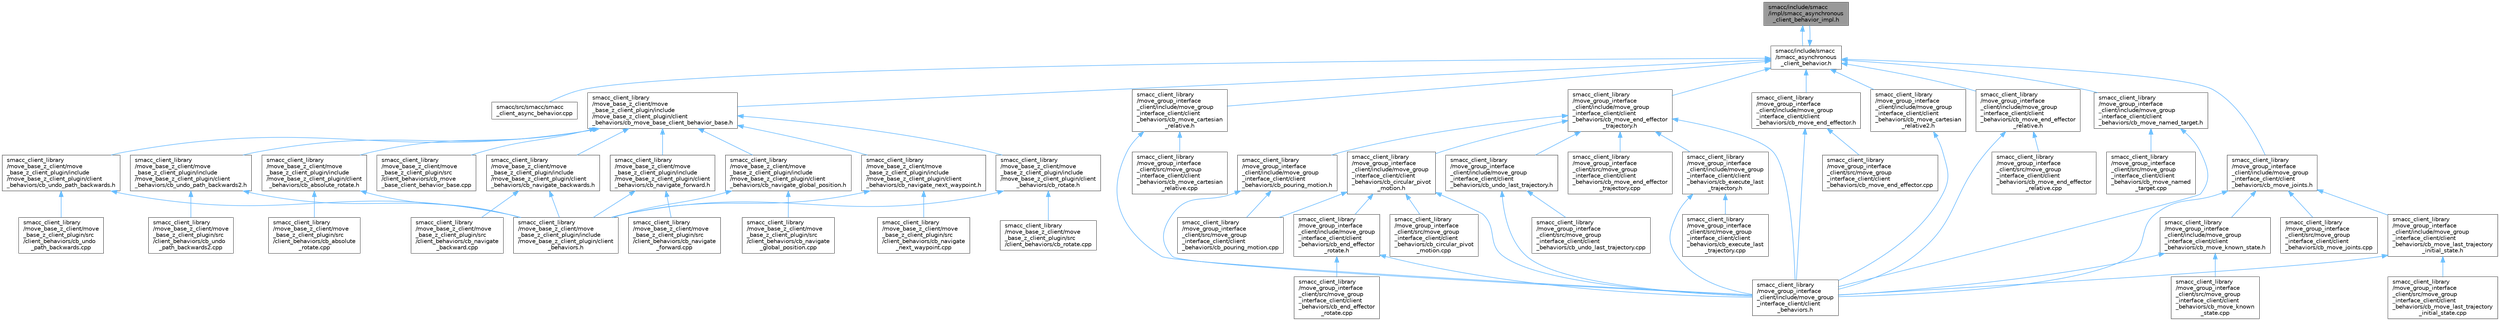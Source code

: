 digraph "smacc/include/smacc/impl/smacc_asynchronous_client_behavior_impl.h"
{
 // LATEX_PDF_SIZE
  bgcolor="transparent";
  edge [fontname=Helvetica,fontsize=10,labelfontname=Helvetica,labelfontsize=10];
  node [fontname=Helvetica,fontsize=10,shape=box,height=0.2,width=0.4];
  Node1 [label="smacc/include/smacc\l/impl/smacc_asynchronous\l_client_behavior_impl.h",height=0.2,width=0.4,color="gray40", fillcolor="grey60", style="filled", fontcolor="black",tooltip=" "];
  Node1 -> Node2 [dir="back",color="steelblue1",style="solid"];
  Node2 [label="smacc/include/smacc\l/smacc_asynchronous\l_client_behavior.h",height=0.2,width=0.4,color="grey40", fillcolor="white", style="filled",URL="$smacc__asynchronous__client__behavior_8h.html",tooltip=" "];
  Node2 -> Node1 [dir="back",color="steelblue1",style="solid"];
  Node2 -> Node3 [dir="back",color="steelblue1",style="solid"];
  Node3 [label="smacc/src/smacc/smacc\l_client_async_behavior.cpp",height=0.2,width=0.4,color="grey40", fillcolor="white", style="filled",URL="$smacc__client__async__behavior_8cpp.html",tooltip=" "];
  Node2 -> Node4 [dir="back",color="steelblue1",style="solid"];
  Node4 [label="smacc_client_library\l/move_base_z_client/move\l_base_z_client_plugin/include\l/move_base_z_client_plugin/client\l_behaviors/cb_move_base_client_behavior_base.h",height=0.2,width=0.4,color="grey40", fillcolor="white", style="filled",URL="$cb__move__base__client__behavior__base_8h.html",tooltip=" "];
  Node4 -> Node5 [dir="back",color="steelblue1",style="solid"];
  Node5 [label="smacc_client_library\l/move_base_z_client/move\l_base_z_client_plugin/include\l/move_base_z_client_plugin/client\l_behaviors/cb_absolute_rotate.h",height=0.2,width=0.4,color="grey40", fillcolor="white", style="filled",URL="$cb__absolute__rotate_8h.html",tooltip=" "];
  Node5 -> Node6 [dir="back",color="steelblue1",style="solid"];
  Node6 [label="smacc_client_library\l/move_base_z_client/move\l_base_z_client_plugin/include\l/move_base_z_client_plugin/client\l_behaviors.h",height=0.2,width=0.4,color="grey40", fillcolor="white", style="filled",URL="$move__base__z__client_2move__base__z__client__plugin_2include_2move__base__z__client__plugin_2client__behaviors_8h.html",tooltip=" "];
  Node5 -> Node7 [dir="back",color="steelblue1",style="solid"];
  Node7 [label="smacc_client_library\l/move_base_z_client/move\l_base_z_client_plugin/src\l/client_behaviors/cb_absolute\l_rotate.cpp",height=0.2,width=0.4,color="grey40", fillcolor="white", style="filled",URL="$cb__absolute__rotate_8cpp.html",tooltip=" "];
  Node4 -> Node8 [dir="back",color="steelblue1",style="solid"];
  Node8 [label="smacc_client_library\l/move_base_z_client/move\l_base_z_client_plugin/include\l/move_base_z_client_plugin/client\l_behaviors/cb_navigate_backwards.h",height=0.2,width=0.4,color="grey40", fillcolor="white", style="filled",URL="$cb__navigate__backwards_8h.html",tooltip=" "];
  Node8 -> Node6 [dir="back",color="steelblue1",style="solid"];
  Node8 -> Node9 [dir="back",color="steelblue1",style="solid"];
  Node9 [label="smacc_client_library\l/move_base_z_client/move\l_base_z_client_plugin/src\l/client_behaviors/cb_navigate\l_backward.cpp",height=0.2,width=0.4,color="grey40", fillcolor="white", style="filled",URL="$cb__navigate__backward_8cpp.html",tooltip=" "];
  Node4 -> Node10 [dir="back",color="steelblue1",style="solid"];
  Node10 [label="smacc_client_library\l/move_base_z_client/move\l_base_z_client_plugin/include\l/move_base_z_client_plugin/client\l_behaviors/cb_navigate_forward.h",height=0.2,width=0.4,color="grey40", fillcolor="white", style="filled",URL="$cb__navigate__forward_8h.html",tooltip=" "];
  Node10 -> Node6 [dir="back",color="steelblue1",style="solid"];
  Node10 -> Node11 [dir="back",color="steelblue1",style="solid"];
  Node11 [label="smacc_client_library\l/move_base_z_client/move\l_base_z_client_plugin/src\l/client_behaviors/cb_navigate\l_forward.cpp",height=0.2,width=0.4,color="grey40", fillcolor="white", style="filled",URL="$cb__navigate__forward_8cpp.html",tooltip=" "];
  Node4 -> Node12 [dir="back",color="steelblue1",style="solid"];
  Node12 [label="smacc_client_library\l/move_base_z_client/move\l_base_z_client_plugin/include\l/move_base_z_client_plugin/client\l_behaviors/cb_navigate_global_position.h",height=0.2,width=0.4,color="grey40", fillcolor="white", style="filled",URL="$cb__navigate__global__position_8h.html",tooltip=" "];
  Node12 -> Node6 [dir="back",color="steelblue1",style="solid"];
  Node12 -> Node13 [dir="back",color="steelblue1",style="solid"];
  Node13 [label="smacc_client_library\l/move_base_z_client/move\l_base_z_client_plugin/src\l/client_behaviors/cb_navigate\l_global_position.cpp",height=0.2,width=0.4,color="grey40", fillcolor="white", style="filled",URL="$cb__navigate__global__position_8cpp.html",tooltip=" "];
  Node4 -> Node14 [dir="back",color="steelblue1",style="solid"];
  Node14 [label="smacc_client_library\l/move_base_z_client/move\l_base_z_client_plugin/include\l/move_base_z_client_plugin/client\l_behaviors/cb_navigate_next_waypoint.h",height=0.2,width=0.4,color="grey40", fillcolor="white", style="filled",URL="$cb__navigate__next__waypoint_8h.html",tooltip=" "];
  Node14 -> Node6 [dir="back",color="steelblue1",style="solid"];
  Node14 -> Node15 [dir="back",color="steelblue1",style="solid"];
  Node15 [label="smacc_client_library\l/move_base_z_client/move\l_base_z_client_plugin/src\l/client_behaviors/cb_navigate\l_next_waypoint.cpp",height=0.2,width=0.4,color="grey40", fillcolor="white", style="filled",URL="$cb__navigate__next__waypoint_8cpp.html",tooltip=" "];
  Node4 -> Node16 [dir="back",color="steelblue1",style="solid"];
  Node16 [label="smacc_client_library\l/move_base_z_client/move\l_base_z_client_plugin/include\l/move_base_z_client_plugin/client\l_behaviors/cb_rotate.h",height=0.2,width=0.4,color="grey40", fillcolor="white", style="filled",URL="$cb__rotate_8h.html",tooltip=" "];
  Node16 -> Node6 [dir="back",color="steelblue1",style="solid"];
  Node16 -> Node17 [dir="back",color="steelblue1",style="solid"];
  Node17 [label="smacc_client_library\l/move_base_z_client/move\l_base_z_client_plugin/src\l/client_behaviors/cb_rotate.cpp",height=0.2,width=0.4,color="grey40", fillcolor="white", style="filled",URL="$cb__rotate_8cpp.html",tooltip=" "];
  Node4 -> Node18 [dir="back",color="steelblue1",style="solid"];
  Node18 [label="smacc_client_library\l/move_base_z_client/move\l_base_z_client_plugin/include\l/move_base_z_client_plugin/client\l_behaviors/cb_undo_path_backwards.h",height=0.2,width=0.4,color="grey40", fillcolor="white", style="filled",URL="$cb__undo__path__backwards_8h.html",tooltip=" "];
  Node18 -> Node6 [dir="back",color="steelblue1",style="solid"];
  Node18 -> Node19 [dir="back",color="steelblue1",style="solid"];
  Node19 [label="smacc_client_library\l/move_base_z_client/move\l_base_z_client_plugin/src\l/client_behaviors/cb_undo\l_path_backwards.cpp",height=0.2,width=0.4,color="grey40", fillcolor="white", style="filled",URL="$cb__undo__path__backwards_8cpp.html",tooltip=" "];
  Node4 -> Node20 [dir="back",color="steelblue1",style="solid"];
  Node20 [label="smacc_client_library\l/move_base_z_client/move\l_base_z_client_plugin/include\l/move_base_z_client_plugin/client\l_behaviors/cb_undo_path_backwards2.h",height=0.2,width=0.4,color="grey40", fillcolor="white", style="filled",URL="$cb__undo__path__backwards2_8h.html",tooltip=" "];
  Node20 -> Node6 [dir="back",color="steelblue1",style="solid"];
  Node20 -> Node21 [dir="back",color="steelblue1",style="solid"];
  Node21 [label="smacc_client_library\l/move_base_z_client/move\l_base_z_client_plugin/src\l/client_behaviors/cb_undo\l_path_backwards2.cpp",height=0.2,width=0.4,color="grey40", fillcolor="white", style="filled",URL="$cb__undo__path__backwards2_8cpp.html",tooltip=" "];
  Node4 -> Node22 [dir="back",color="steelblue1",style="solid"];
  Node22 [label="smacc_client_library\l/move_base_z_client/move\l_base_z_client_plugin/src\l/client_behaviors/cb_move\l_base_client_behavior_base.cpp",height=0.2,width=0.4,color="grey40", fillcolor="white", style="filled",URL="$cb__move__base__client__behavior__base_8cpp.html",tooltip=" "];
  Node2 -> Node23 [dir="back",color="steelblue1",style="solid"];
  Node23 [label="smacc_client_library\l/move_group_interface\l_client/include/move_group\l_interface_client/client\l_behaviors/cb_move_cartesian\l_relative.h",height=0.2,width=0.4,color="grey40", fillcolor="white", style="filled",URL="$cb__move__cartesian__relative_8h.html",tooltip=" "];
  Node23 -> Node24 [dir="back",color="steelblue1",style="solid"];
  Node24 [label="smacc_client_library\l/move_group_interface\l_client/include/move_group\l_interface_client/client\l_behaviors.h",height=0.2,width=0.4,color="grey40", fillcolor="white", style="filled",URL="$move__group__interface__client_2include_2move__group__interface__client_2client__behaviors_8h.html",tooltip=" "];
  Node23 -> Node25 [dir="back",color="steelblue1",style="solid"];
  Node25 [label="smacc_client_library\l/move_group_interface\l_client/src/move_group\l_interface_client/client\l_behaviors/cb_move_cartesian\l_relative.cpp",height=0.2,width=0.4,color="grey40", fillcolor="white", style="filled",URL="$cb__move__cartesian__relative_8cpp.html",tooltip=" "];
  Node2 -> Node26 [dir="back",color="steelblue1",style="solid"];
  Node26 [label="smacc_client_library\l/move_group_interface\l_client/include/move_group\l_interface_client/client\l_behaviors/cb_move_cartesian\l_relative2.h",height=0.2,width=0.4,color="grey40", fillcolor="white", style="filled",URL="$cb__move__cartesian__relative2_8h.html",tooltip=" "];
  Node26 -> Node24 [dir="back",color="steelblue1",style="solid"];
  Node2 -> Node27 [dir="back",color="steelblue1",style="solid"];
  Node27 [label="smacc_client_library\l/move_group_interface\l_client/include/move_group\l_interface_client/client\l_behaviors/cb_move_end_effector.h",height=0.2,width=0.4,color="grey40", fillcolor="white", style="filled",URL="$cb__move__end__effector_8h.html",tooltip=" "];
  Node27 -> Node24 [dir="back",color="steelblue1",style="solid"];
  Node27 -> Node28 [dir="back",color="steelblue1",style="solid"];
  Node28 [label="smacc_client_library\l/move_group_interface\l_client/src/move_group\l_interface_client/client\l_behaviors/cb_move_end_effector.cpp",height=0.2,width=0.4,color="grey40", fillcolor="white", style="filled",URL="$cb__move__end__effector_8cpp.html",tooltip=" "];
  Node2 -> Node29 [dir="back",color="steelblue1",style="solid"];
  Node29 [label="smacc_client_library\l/move_group_interface\l_client/include/move_group\l_interface_client/client\l_behaviors/cb_move_end_effector\l_relative.h",height=0.2,width=0.4,color="grey40", fillcolor="white", style="filled",URL="$cb__move__end__effector__relative_8h.html",tooltip=" "];
  Node29 -> Node24 [dir="back",color="steelblue1",style="solid"];
  Node29 -> Node30 [dir="back",color="steelblue1",style="solid"];
  Node30 [label="smacc_client_library\l/move_group_interface\l_client/src/move_group\l_interface_client/client\l_behaviors/cb_move_end_effector\l_relative.cpp",height=0.2,width=0.4,color="grey40", fillcolor="white", style="filled",URL="$cb__move__end__effector__relative_8cpp.html",tooltip=" "];
  Node2 -> Node31 [dir="back",color="steelblue1",style="solid"];
  Node31 [label="smacc_client_library\l/move_group_interface\l_client/include/move_group\l_interface_client/client\l_behaviors/cb_move_end_effector\l_trajectory.h",height=0.2,width=0.4,color="grey40", fillcolor="white", style="filled",URL="$cb__move__end__effector__trajectory_8h.html",tooltip=" "];
  Node31 -> Node24 [dir="back",color="steelblue1",style="solid"];
  Node31 -> Node32 [dir="back",color="steelblue1",style="solid"];
  Node32 [label="smacc_client_library\l/move_group_interface\l_client/include/move_group\l_interface_client/client\l_behaviors/cb_circular_pivot\l_motion.h",height=0.2,width=0.4,color="grey40", fillcolor="white", style="filled",URL="$cb__circular__pivot__motion_8h.html",tooltip=" "];
  Node32 -> Node24 [dir="back",color="steelblue1",style="solid"];
  Node32 -> Node33 [dir="back",color="steelblue1",style="solid"];
  Node33 [label="smacc_client_library\l/move_group_interface\l_client/include/move_group\l_interface_client/client\l_behaviors/cb_end_effector\l_rotate.h",height=0.2,width=0.4,color="grey40", fillcolor="white", style="filled",URL="$cb__end__effector__rotate_8h.html",tooltip=" "];
  Node33 -> Node24 [dir="back",color="steelblue1",style="solid"];
  Node33 -> Node34 [dir="back",color="steelblue1",style="solid"];
  Node34 [label="smacc_client_library\l/move_group_interface\l_client/src/move_group\l_interface_client/client\l_behaviors/cb_end_effector\l_rotate.cpp",height=0.2,width=0.4,color="grey40", fillcolor="white", style="filled",URL="$cb__end__effector__rotate_8cpp.html",tooltip=" "];
  Node32 -> Node35 [dir="back",color="steelblue1",style="solid"];
  Node35 [label="smacc_client_library\l/move_group_interface\l_client/src/move_group\l_interface_client/client\l_behaviors/cb_circular_pivot\l_motion.cpp",height=0.2,width=0.4,color="grey40", fillcolor="white", style="filled",URL="$cb__circular__pivot__motion_8cpp.html",tooltip=" "];
  Node32 -> Node36 [dir="back",color="steelblue1",style="solid"];
  Node36 [label="smacc_client_library\l/move_group_interface\l_client/src/move_group\l_interface_client/client\l_behaviors/cb_pouring_motion.cpp",height=0.2,width=0.4,color="grey40", fillcolor="white", style="filled",URL="$cb__pouring__motion_8cpp.html",tooltip=" "];
  Node31 -> Node37 [dir="back",color="steelblue1",style="solid"];
  Node37 [label="smacc_client_library\l/move_group_interface\l_client/include/move_group\l_interface_client/client\l_behaviors/cb_execute_last\l_trajectory.h",height=0.2,width=0.4,color="grey40", fillcolor="white", style="filled",URL="$cb__execute__last__trajectory_8h.html",tooltip=" "];
  Node37 -> Node24 [dir="back",color="steelblue1",style="solid"];
  Node37 -> Node38 [dir="back",color="steelblue1",style="solid"];
  Node38 [label="smacc_client_library\l/move_group_interface\l_client/src/move_group\l_interface_client/client\l_behaviors/cb_execute_last\l_trajectory.cpp",height=0.2,width=0.4,color="grey40", fillcolor="white", style="filled",URL="$cb__execute__last__trajectory_8cpp.html",tooltip=" "];
  Node31 -> Node39 [dir="back",color="steelblue1",style="solid"];
  Node39 [label="smacc_client_library\l/move_group_interface\l_client/include/move_group\l_interface_client/client\l_behaviors/cb_pouring_motion.h",height=0.2,width=0.4,color="grey40", fillcolor="white", style="filled",URL="$cb__pouring__motion_8h.html",tooltip=" "];
  Node39 -> Node24 [dir="back",color="steelblue1",style="solid"];
  Node39 -> Node36 [dir="back",color="steelblue1",style="solid"];
  Node31 -> Node40 [dir="back",color="steelblue1",style="solid"];
  Node40 [label="smacc_client_library\l/move_group_interface\l_client/include/move_group\l_interface_client/client\l_behaviors/cb_undo_last_trajectory.h",height=0.2,width=0.4,color="grey40", fillcolor="white", style="filled",URL="$cb__undo__last__trajectory_8h.html",tooltip=" "];
  Node40 -> Node24 [dir="back",color="steelblue1",style="solid"];
  Node40 -> Node41 [dir="back",color="steelblue1",style="solid"];
  Node41 [label="smacc_client_library\l/move_group_interface\l_client/src/move_group\l_interface_client/client\l_behaviors/cb_undo_last_trajectory.cpp",height=0.2,width=0.4,color="grey40", fillcolor="white", style="filled",URL="$cb__undo__last__trajectory_8cpp.html",tooltip=" "];
  Node31 -> Node42 [dir="back",color="steelblue1",style="solid"];
  Node42 [label="smacc_client_library\l/move_group_interface\l_client/src/move_group\l_interface_client/client\l_behaviors/cb_move_end_effector\l_trajectory.cpp",height=0.2,width=0.4,color="grey40", fillcolor="white", style="filled",URL="$cb__move__end__effector__trajectory_8cpp.html",tooltip=" "];
  Node2 -> Node43 [dir="back",color="steelblue1",style="solid"];
  Node43 [label="smacc_client_library\l/move_group_interface\l_client/include/move_group\l_interface_client/client\l_behaviors/cb_move_joints.h",height=0.2,width=0.4,color="grey40", fillcolor="white", style="filled",URL="$cb__move__joints_8h.html",tooltip=" "];
  Node43 -> Node24 [dir="back",color="steelblue1",style="solid"];
  Node43 -> Node44 [dir="back",color="steelblue1",style="solid"];
  Node44 [label="smacc_client_library\l/move_group_interface\l_client/include/move_group\l_interface_client/client\l_behaviors/cb_move_known_state.h",height=0.2,width=0.4,color="grey40", fillcolor="white", style="filled",URL="$cb__move__known__state_8h.html",tooltip=" "];
  Node44 -> Node24 [dir="back",color="steelblue1",style="solid"];
  Node44 -> Node45 [dir="back",color="steelblue1",style="solid"];
  Node45 [label="smacc_client_library\l/move_group_interface\l_client/src/move_group\l_interface_client/client\l_behaviors/cb_move_known\l_state.cpp",height=0.2,width=0.4,color="grey40", fillcolor="white", style="filled",URL="$cb__move__known__state_8cpp.html",tooltip=" "];
  Node43 -> Node46 [dir="back",color="steelblue1",style="solid"];
  Node46 [label="smacc_client_library\l/move_group_interface\l_client/include/move_group\l_interface_client/client\l_behaviors/cb_move_last_trajectory\l_initial_state.h",height=0.2,width=0.4,color="grey40", fillcolor="white", style="filled",URL="$cb__move__last__trajectory__initial__state_8h.html",tooltip=" "];
  Node46 -> Node24 [dir="back",color="steelblue1",style="solid"];
  Node46 -> Node47 [dir="back",color="steelblue1",style="solid"];
  Node47 [label="smacc_client_library\l/move_group_interface\l_client/src/move_group\l_interface_client/client\l_behaviors/cb_move_last_trajectory\l_initial_state.cpp",height=0.2,width=0.4,color="grey40", fillcolor="white", style="filled",URL="$cb__move__last__trajectory__initial__state_8cpp.html",tooltip=" "];
  Node43 -> Node48 [dir="back",color="steelblue1",style="solid"];
  Node48 [label="smacc_client_library\l/move_group_interface\l_client/src/move_group\l_interface_client/client\l_behaviors/cb_move_joints.cpp",height=0.2,width=0.4,color="grey40", fillcolor="white", style="filled",URL="$cb__move__joints_8cpp.html",tooltip=" "];
  Node2 -> Node49 [dir="back",color="steelblue1",style="solid"];
  Node49 [label="smacc_client_library\l/move_group_interface\l_client/include/move_group\l_interface_client/client\l_behaviors/cb_move_named_target.h",height=0.2,width=0.4,color="grey40", fillcolor="white", style="filled",URL="$cb__move__named__target_8h.html",tooltip=" "];
  Node49 -> Node24 [dir="back",color="steelblue1",style="solid"];
  Node49 -> Node50 [dir="back",color="steelblue1",style="solid"];
  Node50 [label="smacc_client_library\l/move_group_interface\l_client/src/move_group\l_interface_client/client\l_behaviors/cb_move_named\l_target.cpp",height=0.2,width=0.4,color="grey40", fillcolor="white", style="filled",URL="$cb__move__named__target_8cpp.html",tooltip=" "];
}
